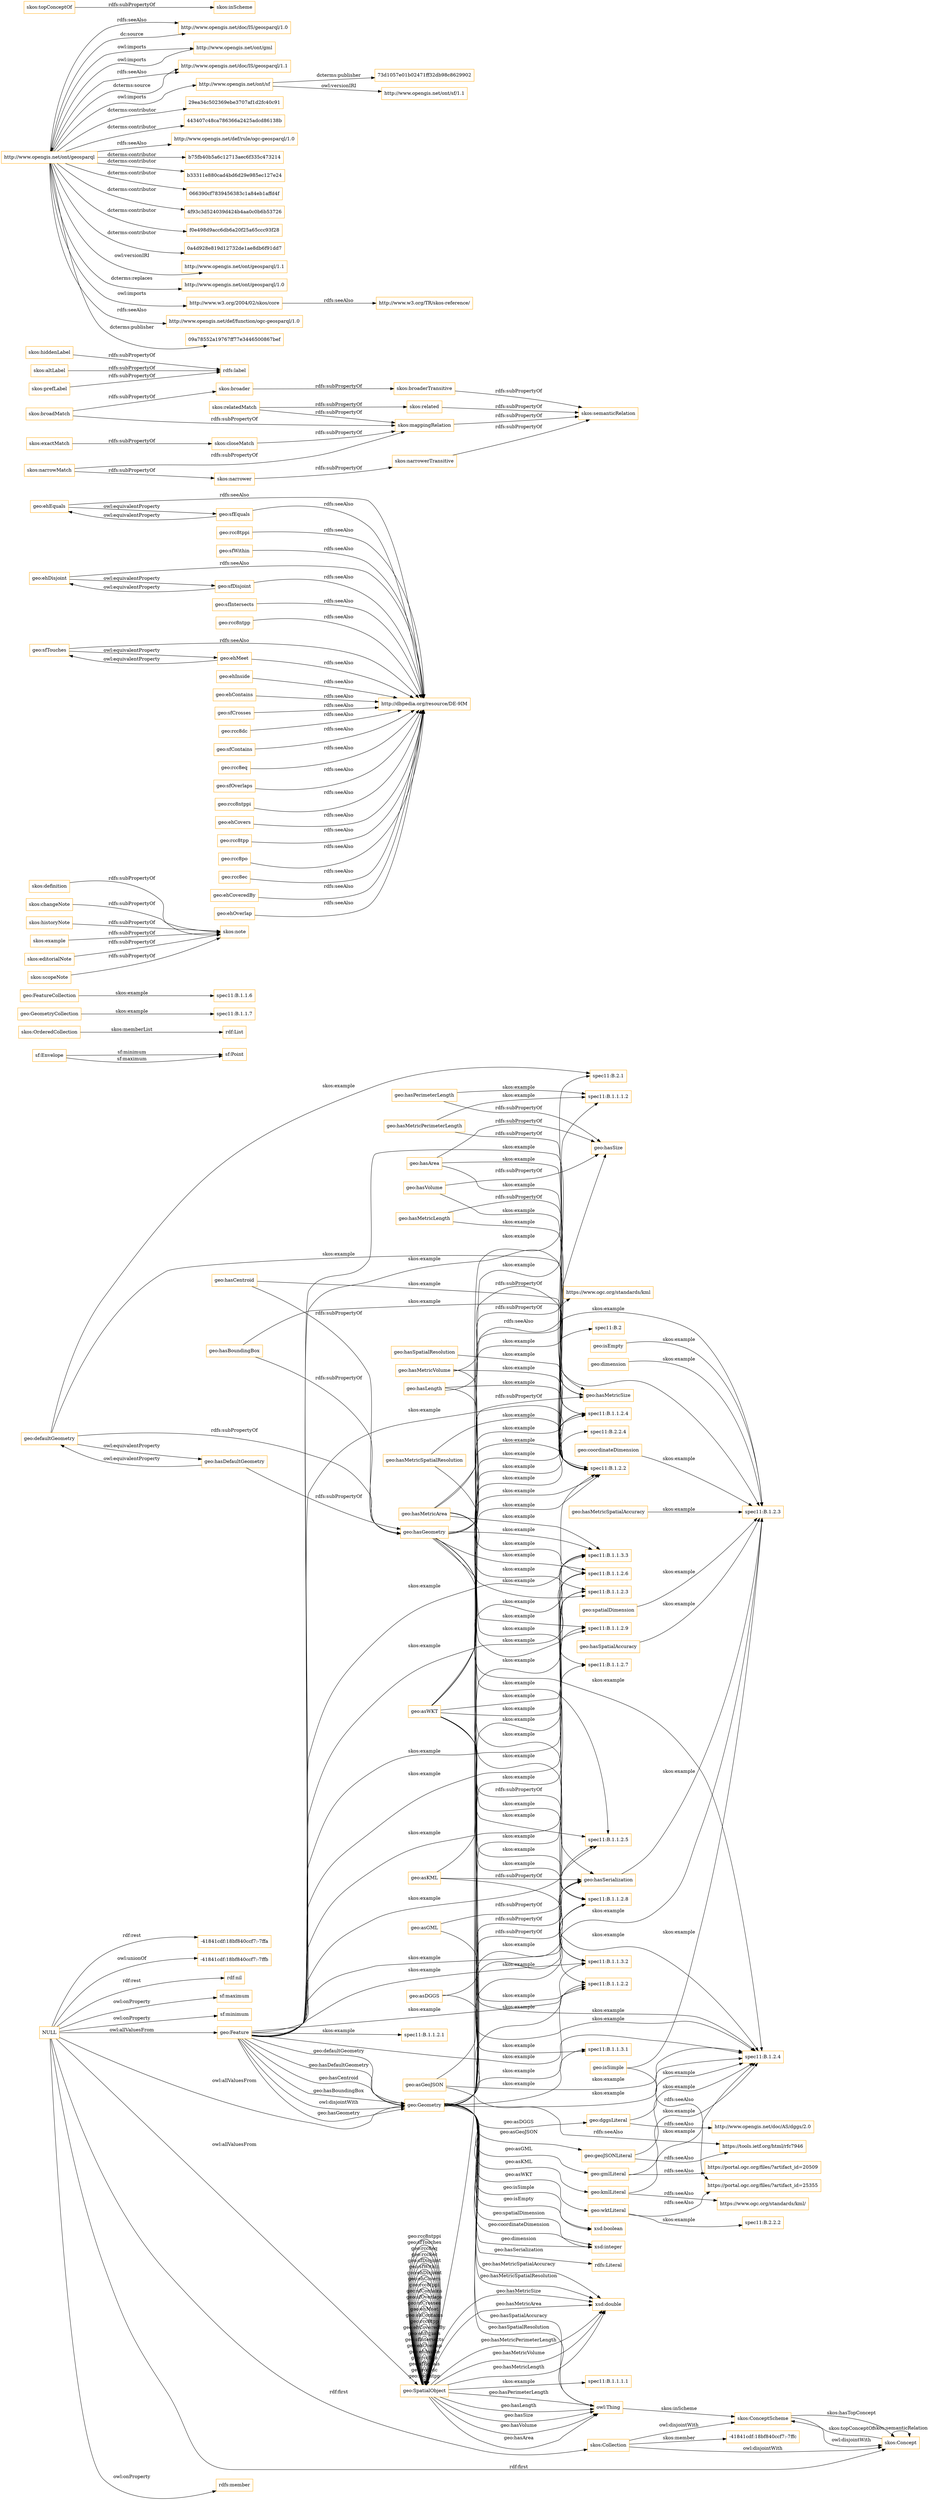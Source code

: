 digraph ar2dtool_diagram { 
rankdir=LR;
size="1501"
node [shape = rectangle, color="orange"]; "geo:SpatialObject" "geo:Geometry" "geo:Feature" "sf:Point" "sf:Envelope" "-41841cdf:18bf840ccf7:-7ffc" "skos:OrderedCollection" "skos:Collection" "skos:ConceptScheme" "skos:Concept" "geo:GeometryCollection" "geo:FeatureCollection" ; /*classes style*/
	"geo:hasMetricPerimeterLength" -> "geo:hasMetricSize" [ label = "rdfs:subPropertyOf" ];
	"geo:hasMetricPerimeterLength" -> "spec11:B.1.1.1.2" [ label = "skos:example" ];
	"geo:dggsLiteral" -> "http://www.opengis.net/doc/AS/dggs/2.0" [ label = "rdfs:seeAlso" ];
	"geo:dggsLiteral" -> "spec11:B.1.2.4" [ label = "skos:example" ];
	"skos:definition" -> "skos:note" [ label = "rdfs:subPropertyOf" ];
	"geo:ehEquals" -> "http://dbpedia.org/resource/DE-9IM" [ label = "rdfs:seeAlso" ];
	"geo:ehEquals" -> "geo:sfEquals" [ label = "owl:equivalentProperty" ];
	"geo:hasCentroid" -> "geo:hasGeometry" [ label = "rdfs:subPropertyOf" ];
	"geo:hasCentroid" -> "spec11:B.1.2.2" [ label = "skos:example" ];
	"geo:rcc8tppi" -> "http://dbpedia.org/resource/DE-9IM" [ label = "rdfs:seeAlso" ];
	"skos:relatedMatch" -> "skos:related" [ label = "rdfs:subPropertyOf" ];
	"skos:relatedMatch" -> "skos:mappingRelation" [ label = "rdfs:subPropertyOf" ];
	"geo:sfWithin" -> "http://dbpedia.org/resource/DE-9IM" [ label = "rdfs:seeAlso" ];
	"geo:gmlLiteral" -> "spec11:B.1.2.4" [ label = "skos:example" ];
	"geo:gmlLiteral" -> "https://portal.ogc.org/files/?artifact_id=20509" [ label = "rdfs:seeAlso" ];
	"geo:ehDisjoint" -> "http://dbpedia.org/resource/DE-9IM" [ label = "rdfs:seeAlso" ];
	"geo:ehDisjoint" -> "geo:sfDisjoint" [ label = "owl:equivalentProperty" ];
	"geo:sfIntersects" -> "http://dbpedia.org/resource/DE-9IM" [ label = "rdfs:seeAlso" ];
	"skos:changeNote" -> "skos:note" [ label = "rdfs:subPropertyOf" ];
	"geo:rcc8ntpp" -> "http://dbpedia.org/resource/DE-9IM" [ label = "rdfs:seeAlso" ];
	"geo:sfTouches" -> "http://dbpedia.org/resource/DE-9IM" [ label = "rdfs:seeAlso" ];
	"geo:sfTouches" -> "geo:ehMeet" [ label = "owl:equivalentProperty" ];
	"geo:ehInside" -> "http://dbpedia.org/resource/DE-9IM" [ label = "rdfs:seeAlso" ];
	"skos:hiddenLabel" -> "rdfs:label" [ label = "rdfs:subPropertyOf" ];
	"skos:related" -> "skos:semanticRelation" [ label = "rdfs:subPropertyOf" ];
	"geo:geoJSONLiteral" -> "spec11:B.1.2.4" [ label = "skos:example" ];
	"geo:geoJSONLiteral" -> "https://tools.ietf.org/html/rfc7946" [ label = "rdfs:seeAlso" ];
	"geo:Feature" -> "spec11:B.1.1.2.9" [ label = "skos:example" ];
	"geo:Feature" -> "spec11:B.1.2.3" [ label = "skos:example" ];
	"geo:Feature" -> "spec11:B.1.2.2" [ label = "skos:example" ];
	"geo:Feature" -> "spec11:B.1.1.2.5" [ label = "skos:example" ];
	"geo:Feature" -> "spec11:B.1.1.2.8" [ label = "skos:example" ];
	"geo:Feature" -> "spec11:B.1.1.2.7" [ label = "skos:example" ];
	"geo:Feature" -> "spec11:B.1.1.2.4" [ label = "skos:example" ];
	"geo:Feature" -> "spec11:B.1.1.2.3" [ label = "skos:example" ];
	"geo:Feature" -> "geo:Geometry" [ label = "owl:disjointWith" ];
	"geo:Feature" -> "spec11:B.1.1.2.6" [ label = "skos:example" ];
	"geo:Feature" -> "spec11:B.1.2.4" [ label = "skos:example" ];
	"geo:Feature" -> "spec11:B.1.1.3.2" [ label = "skos:example" ];
	"geo:Feature" -> "spec11:B.1.1.3.3" [ label = "skos:example" ];
	"geo:Feature" -> "spec11:B.1.1.2.2" [ label = "skos:example" ];
	"geo:Feature" -> "spec11:B.1.1.2.1" [ label = "skos:example" ];
	"geo:ehContains" -> "http://dbpedia.org/resource/DE-9IM" [ label = "rdfs:seeAlso" ];
	"geo:isEmpty" -> "spec11:B.1.2.3" [ label = "skos:example" ];
	"geo:sfDisjoint" -> "http://dbpedia.org/resource/DE-9IM" [ label = "rdfs:seeAlso" ];
	"geo:sfDisjoint" -> "geo:ehDisjoint" [ label = "owl:equivalentProperty" ];
	"geo:sfCrosses" -> "http://dbpedia.org/resource/DE-9IM" [ label = "rdfs:seeAlso" ];
	"skos:ConceptScheme" -> "skos:Concept" [ label = "owl:disjointWith" ];
	"geo:dimension" -> "spec11:B.1.2.3" [ label = "skos:example" ];
	"geo:asKML" -> "spec11:B.1.2.4" [ label = "skos:example" ];
	"geo:asKML" -> "geo:hasSerialization" [ label = "rdfs:subPropertyOf" ];
	"geo:asKML" -> "https://www.ogc.org/standards/kml" [ label = "rdfs:seeAlso" ];
	"geo:rcc8dc" -> "http://dbpedia.org/resource/DE-9IM" [ label = "rdfs:seeAlso" ];
	"geo:hasGeometry" -> "spec11:B.1.1.2.3" [ label = "skos:example" ];
	"geo:hasGeometry" -> "spec11:B.1.1.2.6" [ label = "skos:example" ];
	"geo:hasGeometry" -> "spec11:B.1.2.3" [ label = "skos:example" ];
	"geo:hasGeometry" -> "spec11:B.1.2.4" [ label = "skos:example" ];
	"geo:hasGeometry" -> "spec11:B.1.1.3.2" [ label = "skos:example" ];
	"geo:hasGeometry" -> "spec11:B.1.2.2" [ label = "skos:example" ];
	"geo:hasGeometry" -> "spec11:B.1.1.2.4" [ label = "skos:example" ];
	"geo:hasGeometry" -> "spec11:B.1.1.2.5" [ label = "skos:example" ];
	"geo:hasGeometry" -> "spec11:B.1.1.2.8" [ label = "skos:example" ];
	"geo:hasGeometry" -> "spec11:B.2" [ label = "skos:example" ];
	"geo:hasGeometry" -> "spec11:B.1.1.2.2" [ label = "skos:example" ];
	"geo:hasGeometry" -> "spec11:B.1.1.3.3" [ label = "skos:example" ];
	"geo:sfContains" -> "http://dbpedia.org/resource/DE-9IM" [ label = "rdfs:seeAlso" ];
	"geo:coordinateDimension" -> "spec11:B.1.2.3" [ label = "skos:example" ];
	"geo:hasMetricSpatialResolution" -> "spec11:B.1.2.2" [ label = "skos:example" ];
	"geo:hasMetricSpatialResolution" -> "spec11:B.1.1.2.6" [ label = "skos:example" ];
	"skos:altLabel" -> "rdfs:label" [ label = "rdfs:subPropertyOf" ];
	"geo:hasLength" -> "spec11:B.1.2.2" [ label = "skos:example" ];
	"geo:hasLength" -> "geo:hasSize" [ label = "rdfs:subPropertyOf" ];
	"geo:hasLength" -> "spec11:B.1.1.2.7" [ label = "skos:example" ];
	"skos:narrower" -> "skos:narrowerTransitive" [ label = "rdfs:subPropertyOf" ];
	"geo:asWKT" -> "spec11:B.1.1.2.3" [ label = "skos:example" ];
	"geo:asWKT" -> "spec11:B.1.2.2" [ label = "skos:example" ];
	"geo:asWKT" -> "geo:hasSerialization" [ label = "rdfs:subPropertyOf" ];
	"geo:asWKT" -> "spec11:B.1.1.2.2" [ label = "skos:example" ];
	"geo:asWKT" -> "spec11:B.1.1.3.3" [ label = "skos:example" ];
	"geo:asWKT" -> "spec11:B.1.1.2.8" [ label = "skos:example" ];
	"geo:asWKT" -> "spec11:B.1.1.2.5" [ label = "skos:example" ];
	"geo:asWKT" -> "spec11:B.1.1.2.4" [ label = "skos:example" ];
	"geo:asWKT" -> "spec11:B.1.1.3.2" [ label = "skos:example" ];
	"geo:asWKT" -> "spec11:B.1.1.3.1" [ label = "skos:example" ];
	"geo:asWKT" -> "spec11:B.1.1.2.6" [ label = "skos:example" ];
	"geo:asWKT" -> "spec11:B.2.2.4" [ label = "skos:example" ];
	"geo:asWKT" -> "spec11:B.2.1" [ label = "skos:example" ];
	"skos:broaderTransitive" -> "skos:semanticRelation" [ label = "rdfs:subPropertyOf" ];
	"skos:broader" -> "skos:broaderTransitive" [ label = "rdfs:subPropertyOf" ];
	"geo:rcc8eq" -> "http://dbpedia.org/resource/DE-9IM" [ label = "rdfs:seeAlso" ];
	"geo:ehMeet" -> "http://dbpedia.org/resource/DE-9IM" [ label = "rdfs:seeAlso" ];
	"geo:ehMeet" -> "geo:sfTouches" [ label = "owl:equivalentProperty" ];
	"skos:historyNote" -> "skos:note" [ label = "rdfs:subPropertyOf" ];
	"geo:asDGGS" -> "spec11:B.1.2.4" [ label = "skos:example" ];
	"geo:asDGGS" -> "geo:hasSerialization" [ label = "rdfs:subPropertyOf" ];
	"http://www.opengis.net/ont/geosparql" -> "http://www.opengis.net/doc/IS/geosparql/1.0" [ label = "rdfs:seeAlso" ];
	"http://www.opengis.net/ont/geosparql" -> "http://www.opengis.net/ont/gml" [ label = "owl:imports" ];
	"http://www.opengis.net/ont/geosparql" -> "http://www.opengis.net/doc/IS/geosparql/1.1" [ label = "rdfs:seeAlso" ];
	"http://www.opengis.net/ont/geosparql" -> "http://www.opengis.net/ont/sf" [ label = "owl:imports" ];
	"http://www.opengis.net/ont/geosparql" -> "29ea34c502369ebe3707af1d2fc40c91" [ label = "dcterms:contributor" ];
	"http://www.opengis.net/ont/geosparql" -> "443407c48ca786366a2425adcd86138b" [ label = "dcterms:contributor" ];
	"http://www.opengis.net/ont/geosparql" -> "http://www.opengis.net/def/rule/ogc-geosparql/1.0" [ label = "rdfs:seeAlso" ];
	"http://www.opengis.net/ont/geosparql" -> "b75fb40b5a6c12713aec6f335c473214" [ label = "dcterms:contributor" ];
	"http://www.opengis.net/ont/geosparql" -> "b33311e880cad4bd6d29e985ec127e24" [ label = "dcterms:contributor" ];
	"http://www.opengis.net/ont/geosparql" -> "http://www.opengis.net/doc/IS/geosparql/1.0" [ label = "dc:source" ];
	"http://www.opengis.net/ont/geosparql" -> "066390cf7839456383c1a84eb1affd4f" [ label = "dcterms:contributor" ];
	"http://www.opengis.net/ont/geosparql" -> "4f93c3d524039d424b4aa0c0b6b53726" [ label = "dcterms:contributor" ];
	"http://www.opengis.net/ont/geosparql" -> "f0e498d9acc6db6a20f25a65ccc93f28" [ label = "dcterms:contributor" ];
	"http://www.opengis.net/ont/geosparql" -> "0a4d928e819d12732de1ae8db6f91dd7" [ label = "dcterms:contributor" ];
	"http://www.opengis.net/ont/geosparql" -> "http://www.opengis.net/ont/geosparql/1.1" [ label = "owl:versionIRI" ];
	"http://www.opengis.net/ont/geosparql" -> "http://www.opengis.net/ont/geosparql/1.0" [ label = "dcterms:replaces" ];
	"http://www.opengis.net/ont/geosparql" -> "http://www.w3.org/2004/02/skos/core" [ label = "owl:imports" ];
	"http://www.opengis.net/ont/geosparql" -> "http://www.opengis.net/def/function/ogc-geosparql/1.0" [ label = "rdfs:seeAlso" ];
	"http://www.opengis.net/ont/geosparql" -> "http://www.opengis.net/doc/IS/geosparql/1.1" [ label = "dcterms:source" ];
	"http://www.opengis.net/ont/geosparql" -> "09a78552a19767ff77e3446500867bef" [ label = "dcterms:publisher" ];
	"geo:asGML" -> "geo:hasSerialization" [ label = "rdfs:subPropertyOf" ];
	"geo:asGML" -> "spec11:B.1.2.4" [ label = "skos:example" ];
	"skos:broadMatch" -> "skos:broader" [ label = "rdfs:subPropertyOf" ];
	"skos:broadMatch" -> "skos:mappingRelation" [ label = "rdfs:subPropertyOf" ];
	"geo:hasSerialization" -> "spec11:B.1.2.3" [ label = "skos:example" ];
	"http://www.opengis.net/ont/sf" -> "73d1057e01b02471ff32db98c8629902" [ label = "dcterms:publisher" ];
	"http://www.opengis.net/ont/sf" -> "http://www.opengis.net/ont/sf/1.1" [ label = "owl:versionIRI" ];
	"http://www.w3.org/2004/02/skos/core" -> "http://www.w3.org/TR/skos-reference/" [ label = "rdfs:seeAlso" ];
	"geo:hasMetricSpatialAccuracy" -> "spec11:B.1.2.3" [ label = "skos:example" ];
	"geo:hasMetricLength" -> "spec11:B.1.2.2" [ label = "skos:example" ];
	"geo:hasMetricLength" -> "geo:hasMetricSize" [ label = "rdfs:subPropertyOf" ];
	"geo:hasMetricArea" -> "spec11:B.1.1.2.3" [ label = "skos:example" ];
	"geo:hasMetricArea" -> "geo:hasMetricSize" [ label = "rdfs:subPropertyOf" ];
	"geo:hasMetricArea" -> "spec11:B.1.1.2.9" [ label = "skos:example" ];
	"geo:hasMetricArea" -> "spec11:B.1.2.2" [ label = "skos:example" ];
	"geo:hasMetricArea" -> "spec11:B.1.1.3.3" [ label = "skos:example" ];
	"geo:sfOverlaps" -> "http://dbpedia.org/resource/DE-9IM" [ label = "rdfs:seeAlso" ];
	"skos:narrowerTransitive" -> "skos:semanticRelation" [ label = "rdfs:subPropertyOf" ];
	"NULL" -> "geo:Geometry" [ label = "owl:allValuesFrom" ];
	"NULL" -> "rdfs:member" [ label = "owl:onProperty" ];
	"NULL" -> "skos:Concept" [ label = "rdf:first" ];
	"NULL" -> "-41841cdf:18bf840ccf7:-7ffa" [ label = "rdf:rest" ];
	"NULL" -> "geo:SpatialObject" [ label = "owl:allValuesFrom" ];
	"NULL" -> "-41841cdf:18bf840ccf7:-7ffb" [ label = "owl:unionOf" ];
	"NULL" -> "rdf:nil" [ label = "rdf:rest" ];
	"NULL" -> "sf:maximum" [ label = "owl:onProperty" ];
	"NULL" -> "geo:Feature" [ label = "owl:allValuesFrom" ];
	"NULL" -> "sf:minimum" [ label = "owl:onProperty" ];
	"NULL" -> "skos:Collection" [ label = "rdf:first" ];
	"geo:defaultGeometry" -> "geo:hasGeometry" [ label = "rdfs:subPropertyOf" ];
	"geo:defaultGeometry" -> "spec11:B.2.1" [ label = "skos:example" ];
	"geo:defaultGeometry" -> "spec11:B.1.2.2" [ label = "skos:example" ];
	"geo:defaultGeometry" -> "geo:hasDefaultGeometry" [ label = "owl:equivalentProperty" ];
	"skos:prefLabel" -> "rdfs:label" [ label = "rdfs:subPropertyOf" ];
	"geo:hasVolume" -> "spec11:B.1.2.2" [ label = "skos:example" ];
	"geo:hasVolume" -> "geo:hasSize" [ label = "rdfs:subPropertyOf" ];
	"skos:narrowMatch" -> "skos:narrower" [ label = "rdfs:subPropertyOf" ];
	"skos:narrowMatch" -> "skos:mappingRelation" [ label = "rdfs:subPropertyOf" ];
	"geo:spatialDimension" -> "spec11:B.1.2.3" [ label = "skos:example" ];
	"geo:FeatureCollection" -> "spec11:B.1.1.6" [ label = "skos:example" ];
	"skos:example" -> "skos:note" [ label = "rdfs:subPropertyOf" ];
	"geo:rcc8ntppi" -> "http://dbpedia.org/resource/DE-9IM" [ label = "rdfs:seeAlso" ];
	"geo:sfEquals" -> "http://dbpedia.org/resource/DE-9IM" [ label = "rdfs:seeAlso" ];
	"geo:sfEquals" -> "geo:ehEquals" [ label = "owl:equivalentProperty" ];
	"geo:wktLiteral" -> "spec11:B.2.2.2" [ label = "skos:example" ];
	"geo:wktLiteral" -> "https://portal.ogc.org/files/?artifact_id=25355" [ label = "rdfs:seeAlso" ];
	"geo:ehCovers" -> "http://dbpedia.org/resource/DE-9IM" [ label = "rdfs:seeAlso" ];
	"geo:hasPerimeterLength" -> "spec11:B.1.1.1.2" [ label = "skos:example" ];
	"geo:hasPerimeterLength" -> "geo:hasSize" [ label = "rdfs:subPropertyOf" ];
	"geo:hasMetricVolume" -> "spec11:B.1.2.2" [ label = "skos:example" ];
	"geo:hasMetricVolume" -> "geo:hasMetricSize" [ label = "rdfs:subPropertyOf" ];
	"geo:hasMetricVolume" -> "spec11:B.1.1.2.9" [ label = "skos:example" ];
	"geo:rcc8tpp" -> "http://dbpedia.org/resource/DE-9IM" [ label = "rdfs:seeAlso" ];
	"geo:rcc8po" -> "http://dbpedia.org/resource/DE-9IM" [ label = "rdfs:seeAlso" ];
	"geo:isSimple" -> "spec11:B.1.2.3" [ label = "skos:example" ];
	"geo:isSimple" -> "https://portal.ogc.org/files/?artifact_id=25355" [ label = "rdfs:seeAlso" ];
	"geo:hasDefaultGeometry" -> "geo:defaultGeometry" [ label = "owl:equivalentProperty" ];
	"geo:hasDefaultGeometry" -> "geo:hasGeometry" [ label = "rdfs:subPropertyOf" ];
	"geo:Geometry" -> "spec11:B.1.1.2.2" [ label = "skos:example" ];
	"geo:Geometry" -> "spec11:B.1.1.2.3" [ label = "skos:example" ];
	"geo:Geometry" -> "spec11:B.1.1.2.4" [ label = "skos:example" ];
	"geo:Geometry" -> "spec11:B.1.1.3.1" [ label = "skos:example" ];
	"geo:Geometry" -> "spec11:B.1.1.2.5" [ label = "skos:example" ];
	"geo:Geometry" -> "spec11:B.1.1.2.6" [ label = "skos:example" ];
	"geo:Geometry" -> "spec11:B.1.1.3.2" [ label = "skos:example" ];
	"geo:Geometry" -> "spec11:B.1.1.3.3" [ label = "skos:example" ];
	"geo:Geometry" -> "spec11:B.1.1.2.8" [ label = "skos:example" ];
	"geo:Geometry" -> "spec11:B.1.2.2" [ label = "skos:example" ];
	"geo:Geometry" -> "spec11:B.1.2.3" [ label = "skos:example" ];
	"geo:Geometry" -> "spec11:B.1.2.4" [ label = "skos:example" ];
	"skos:mappingRelation" -> "skos:semanticRelation" [ label = "rdfs:subPropertyOf" ];
	"skos:Collection" -> "skos:ConceptScheme" [ label = "owl:disjointWith" ];
	"skos:Collection" -> "skos:Concept" [ label = "owl:disjointWith" ];
	"geo:kmlLiteral" -> "spec11:B.1.2.4" [ label = "skos:example" ];
	"geo:kmlLiteral" -> "https://www.ogc.org/standards/kml/" [ label = "rdfs:seeAlso" ];
	"skos:topConceptOf" -> "skos:inScheme" [ label = "rdfs:subPropertyOf" ];
	"skos:exactMatch" -> "skos:closeMatch" [ label = "rdfs:subPropertyOf" ];
	"geo:hasSpatialResolution" -> "spec11:B.1.2.2" [ label = "skos:example" ];
	"geo:rcc8ec" -> "http://dbpedia.org/resource/DE-9IM" [ label = "rdfs:seeAlso" ];
	"geo:SpatialObject" -> "spec11:B.1.1.1.1" [ label = "skos:example" ];
	"geo:SpatialObject" -> "spec11:B.1.1.1.2" [ label = "skos:example" ];
	"skos:editorialNote" -> "skos:note" [ label = "rdfs:subPropertyOf" ];
	"geo:hasArea" -> "spec11:B.1.2.2" [ label = "skos:example" ];
	"geo:hasArea" -> "geo:hasSize" [ label = "rdfs:subPropertyOf" ];
	"geo:hasArea" -> "spec11:B.1.1.2.4" [ label = "skos:example" ];
	"skos:closeMatch" -> "skos:mappingRelation" [ label = "rdfs:subPropertyOf" ];
	"geo:ehCoveredBy" -> "http://dbpedia.org/resource/DE-9IM" [ label = "rdfs:seeAlso" ];
	"geo:GeometryCollection" -> "spec11:B.1.1.7" [ label = "skos:example" ];
	"geo:asGeoJSON" -> "spec11:B.1.2.4" [ label = "skos:example" ];
	"geo:asGeoJSON" -> "geo:hasSerialization" [ label = "rdfs:subPropertyOf" ];
	"geo:asGeoJSON" -> "https://tools.ietf.org/html/rfc7946" [ label = "rdfs:seeAlso" ];
	"http://www.opengis.net/ont/gml" -> "http://www.opengis.net/ont/geosparql" [ label = "owl:imports" ];
	"geo:hasSpatialAccuracy" -> "spec11:B.1.2.3" [ label = "skos:example" ];
	"geo:ehOverlap" -> "http://dbpedia.org/resource/DE-9IM" [ label = "rdfs:seeAlso" ];
	"skos:scopeNote" -> "skos:note" [ label = "rdfs:subPropertyOf" ];
	"geo:hasBoundingBox" -> "spec11:B.1.2.2" [ label = "skos:example" ];
	"geo:hasBoundingBox" -> "geo:hasGeometry" [ label = "rdfs:subPropertyOf" ];
	"geo:SpatialObject" -> "geo:SpatialObject" [ label = "geo:rcc8ntpp" ];
	"geo:Feature" -> "geo:Geometry" [ label = "geo:hasGeometry" ];
	"geo:SpatialObject" -> "xsd:double" [ label = "geo:hasMetricVolume" ];
	"geo:Geometry" -> "owl:Thing" [ label = "geo:hasSpatialResolution" ];
	"geo:SpatialObject" -> "geo:SpatialObject" [ label = "geo:rcc8dc" ];
	"geo:SpatialObject" -> "geo:SpatialObject" [ label = "geo:sfEquals" ];
	"geo:SpatialObject" -> "geo:SpatialObject" [ label = "geo:rcc8po" ];
	"sf:Envelope" -> "sf:Point" [ label = "sf:minimum" ];
	"owl:Thing" -> "skos:ConceptScheme" [ label = "skos:inScheme" ];
	"geo:Geometry" -> "geo:dggsLiteral" [ label = "geo:asDGGS" ];
	"geo:SpatialObject" -> "xsd:double" [ label = "geo:hasMetricLength" ];
	"skos:OrderedCollection" -> "rdf:List" [ label = "skos:memberList" ];
	"geo:Geometry" -> "xsd:double" [ label = "geo:hasMetricSpatialResolution" ];
	"geo:SpatialObject" -> "geo:SpatialObject" [ label = "geo:ehInside" ];
	"geo:Geometry" -> "xsd:boolean" [ label = "geo:isEmpty" ];
	"geo:Feature" -> "geo:Geometry" [ label = "geo:defaultGeometry" ];
	"geo:SpatialObject" -> "owl:Thing" [ label = "geo:hasPerimeterLength" ];
	"geo:SpatialObject" -> "geo:SpatialObject" [ label = "geo:ehOverlap" ];
	"geo:Geometry" -> "geo:wktLiteral" [ label = "geo:asWKT" ];
	"geo:Geometry" -> "xsd:integer" [ label = "geo:coordinateDimension" ];
	"geo:SpatialObject" -> "geo:SpatialObject" [ label = "geo:sfIntersects" ];
	"geo:SpatialObject" -> "geo:SpatialObject" [ label = "geo:ehEquals" ];
	"geo:Geometry" -> "xsd:integer" [ label = "geo:dimension" ];
	"geo:SpatialObject" -> "geo:SpatialObject" [ label = "geo:ehCoveredBy" ];
	"geo:SpatialObject" -> "geo:SpatialObject" [ label = "geo:rcc8tpp" ];
	"skos:Concept" -> "skos:Concept" [ label = "skos:semanticRelation" ];
	"geo:SpatialObject" -> "geo:SpatialObject" [ label = "geo:ehContains" ];
	"geo:SpatialObject" -> "geo:SpatialObject" [ label = "geo:ehMeet" ];
	"geo:Geometry" -> "geo:geoJSONLiteral" [ label = "geo:asGeoJSON" ];
	"geo:SpatialObject" -> "geo:SpatialObject" [ label = "geo:sfCrosses" ];
	"geo:SpatialObject" -> "geo:SpatialObject" [ label = "geo:sfOverlaps" ];
	"geo:Geometry" -> "geo:gmlLiteral" [ label = "geo:asGML" ];
	"skos:ConceptScheme" -> "skos:Concept" [ label = "skos:hasTopConcept" ];
	"geo:SpatialObject" -> "geo:SpatialObject" [ label = "geo:sfContains" ];
	"geo:SpatialObject" -> "owl:Thing" [ label = "geo:hasLength" ];
	"sf:Envelope" -> "sf:Point" [ label = "sf:maximum" ];
	"geo:Geometry" -> "xsd:integer" [ label = "geo:spatialDimension" ];
	"geo:Geometry" -> "xsd:boolean" [ label = "geo:isSimple" ];
	"geo:Feature" -> "geo:Geometry" [ label = "geo:hasDefaultGeometry" ];
	"geo:SpatialObject" -> "geo:SpatialObject" [ label = "geo:rcc8tppi" ];
	"geo:SpatialObject" -> "geo:SpatialObject" [ label = "geo:ehCovers" ];
	"geo:SpatialObject" -> "xsd:double" [ label = "geo:hasMetricSize" ];
	"geo:Geometry" -> "geo:kmlLiteral" [ label = "geo:asKML" ];
	"geo:Geometry" -> "rdfs:Literal" [ label = "geo:hasSerialization" ];
	"geo:SpatialObject" -> "xsd:double" [ label = "geo:hasMetricArea" ];
	"geo:Geometry" -> "owl:Thing" [ label = "geo:hasSpatialAccuracy" ];
	"geo:SpatialObject" -> "geo:SpatialObject" [ label = "geo:ehDisjoint" ];
	"geo:SpatialObject" -> "xsd:double" [ label = "geo:hasMetricPerimeterLength" ];
	"geo:SpatialObject" -> "geo:SpatialObject" [ label = "geo:sfWithin" ];
	"geo:SpatialObject" -> "geo:SpatialObject" [ label = "geo:sfDisjoint" ];
	"geo:Feature" -> "geo:Geometry" [ label = "geo:hasCentroid" ];
	"skos:Concept" -> "skos:ConceptScheme" [ label = "skos:topConceptOf" ];
	"skos:Collection" -> "-41841cdf:18bf840ccf7:-7ffc" [ label = "skos:member" ];
	"geo:SpatialObject" -> "geo:SpatialObject" [ label = "geo:rcc8ec" ];
	"geo:SpatialObject" -> "geo:SpatialObject" [ label = "geo:rcc8eq" ];
	"geo:SpatialObject" -> "owl:Thing" [ label = "geo:hasSize" ];
	"geo:SpatialObject" -> "geo:SpatialObject" [ label = "geo:sfTouches" ];
	"geo:SpatialObject" -> "geo:SpatialObject" [ label = "geo:rcc8ntppi" ];
	"geo:Feature" -> "geo:Geometry" [ label = "geo:hasBoundingBox" ];
	"geo:SpatialObject" -> "owl:Thing" [ label = "geo:hasVolume" ];
	"geo:SpatialObject" -> "owl:Thing" [ label = "geo:hasArea" ];
	"geo:Geometry" -> "xsd:double" [ label = "geo:hasMetricSpatialAccuracy" ];

}
